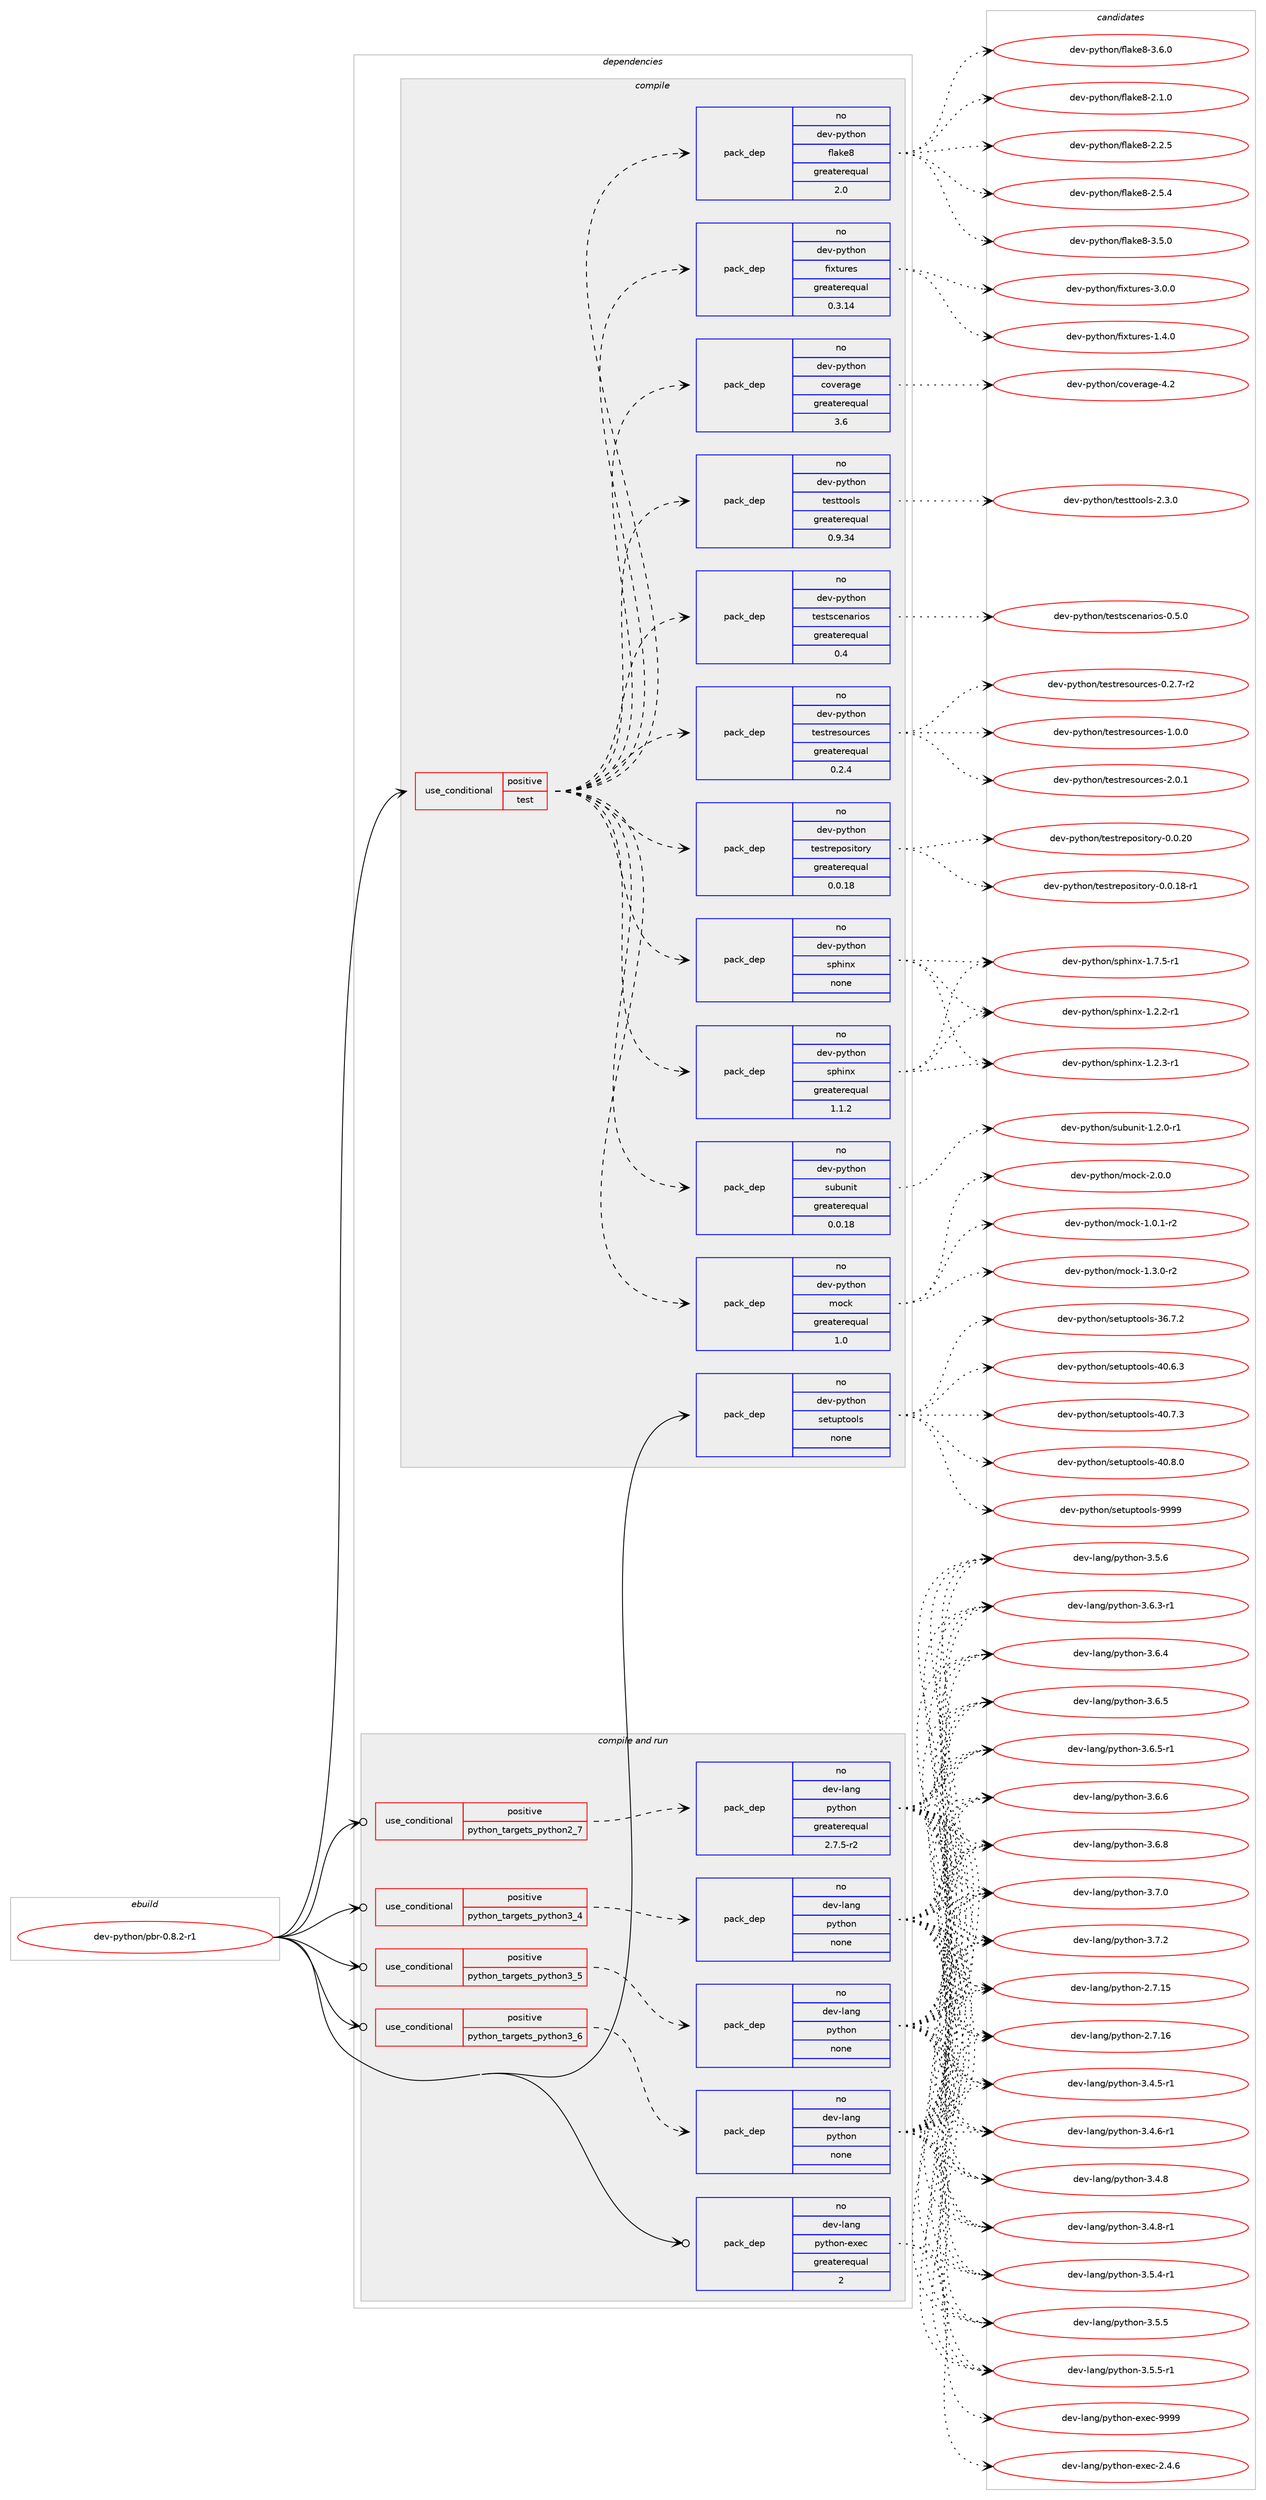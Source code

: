 digraph prolog {

# *************
# Graph options
# *************

newrank=true;
concentrate=true;
compound=true;
graph [rankdir=LR,fontname=Helvetica,fontsize=10,ranksep=1.5];#, ranksep=2.5, nodesep=0.2];
edge  [arrowhead=vee];
node  [fontname=Helvetica,fontsize=10];

# **********
# The ebuild
# **********

subgraph cluster_leftcol {
color=gray;
rank=same;
label=<<i>ebuild</i>>;
id [label="dev-python/pbr-0.8.2-r1", color=red, width=4, href="../dev-python/pbr-0.8.2-r1.svg"];
}

# ****************
# The dependencies
# ****************

subgraph cluster_midcol {
color=gray;
label=<<i>dependencies</i>>;
subgraph cluster_compile {
fillcolor="#eeeeee";
style=filled;
label=<<i>compile</i>>;
subgraph cond379164 {
dependency1424732 [label=<<TABLE BORDER="0" CELLBORDER="1" CELLSPACING="0" CELLPADDING="4"><TR><TD ROWSPAN="3" CELLPADDING="10">use_conditional</TD></TR><TR><TD>positive</TD></TR><TR><TD>test</TD></TR></TABLE>>, shape=none, color=red];
subgraph pack1022258 {
dependency1424733 [label=<<TABLE BORDER="0" CELLBORDER="1" CELLSPACING="0" CELLPADDING="4" WIDTH="220"><TR><TD ROWSPAN="6" CELLPADDING="30">pack_dep</TD></TR><TR><TD WIDTH="110">no</TD></TR><TR><TD>dev-python</TD></TR><TR><TD>coverage</TD></TR><TR><TD>greaterequal</TD></TR><TR><TD>3.6</TD></TR></TABLE>>, shape=none, color=blue];
}
dependency1424732:e -> dependency1424733:w [weight=20,style="dashed",arrowhead="vee"];
subgraph pack1022259 {
dependency1424734 [label=<<TABLE BORDER="0" CELLBORDER="1" CELLSPACING="0" CELLPADDING="4" WIDTH="220"><TR><TD ROWSPAN="6" CELLPADDING="30">pack_dep</TD></TR><TR><TD WIDTH="110">no</TD></TR><TR><TD>dev-python</TD></TR><TR><TD>fixtures</TD></TR><TR><TD>greaterequal</TD></TR><TR><TD>0.3.14</TD></TR></TABLE>>, shape=none, color=blue];
}
dependency1424732:e -> dependency1424734:w [weight=20,style="dashed",arrowhead="vee"];
subgraph pack1022260 {
dependency1424735 [label=<<TABLE BORDER="0" CELLBORDER="1" CELLSPACING="0" CELLPADDING="4" WIDTH="220"><TR><TD ROWSPAN="6" CELLPADDING="30">pack_dep</TD></TR><TR><TD WIDTH="110">no</TD></TR><TR><TD>dev-python</TD></TR><TR><TD>flake8</TD></TR><TR><TD>greaterequal</TD></TR><TR><TD>2.0</TD></TR></TABLE>>, shape=none, color=blue];
}
dependency1424732:e -> dependency1424735:w [weight=20,style="dashed",arrowhead="vee"];
subgraph pack1022261 {
dependency1424736 [label=<<TABLE BORDER="0" CELLBORDER="1" CELLSPACING="0" CELLPADDING="4" WIDTH="220"><TR><TD ROWSPAN="6" CELLPADDING="30">pack_dep</TD></TR><TR><TD WIDTH="110">no</TD></TR><TR><TD>dev-python</TD></TR><TR><TD>mock</TD></TR><TR><TD>greaterequal</TD></TR><TR><TD>1.0</TD></TR></TABLE>>, shape=none, color=blue];
}
dependency1424732:e -> dependency1424736:w [weight=20,style="dashed",arrowhead="vee"];
subgraph pack1022262 {
dependency1424737 [label=<<TABLE BORDER="0" CELLBORDER="1" CELLSPACING="0" CELLPADDING="4" WIDTH="220"><TR><TD ROWSPAN="6" CELLPADDING="30">pack_dep</TD></TR><TR><TD WIDTH="110">no</TD></TR><TR><TD>dev-python</TD></TR><TR><TD>subunit</TD></TR><TR><TD>greaterequal</TD></TR><TR><TD>0.0.18</TD></TR></TABLE>>, shape=none, color=blue];
}
dependency1424732:e -> dependency1424737:w [weight=20,style="dashed",arrowhead="vee"];
subgraph pack1022263 {
dependency1424738 [label=<<TABLE BORDER="0" CELLBORDER="1" CELLSPACING="0" CELLPADDING="4" WIDTH="220"><TR><TD ROWSPAN="6" CELLPADDING="30">pack_dep</TD></TR><TR><TD WIDTH="110">no</TD></TR><TR><TD>dev-python</TD></TR><TR><TD>sphinx</TD></TR><TR><TD>greaterequal</TD></TR><TR><TD>1.1.2</TD></TR></TABLE>>, shape=none, color=blue];
}
dependency1424732:e -> dependency1424738:w [weight=20,style="dashed",arrowhead="vee"];
subgraph pack1022264 {
dependency1424739 [label=<<TABLE BORDER="0" CELLBORDER="1" CELLSPACING="0" CELLPADDING="4" WIDTH="220"><TR><TD ROWSPAN="6" CELLPADDING="30">pack_dep</TD></TR><TR><TD WIDTH="110">no</TD></TR><TR><TD>dev-python</TD></TR><TR><TD>sphinx</TD></TR><TR><TD>none</TD></TR><TR><TD></TD></TR></TABLE>>, shape=none, color=blue];
}
dependency1424732:e -> dependency1424739:w [weight=20,style="dashed",arrowhead="vee"];
subgraph pack1022265 {
dependency1424740 [label=<<TABLE BORDER="0" CELLBORDER="1" CELLSPACING="0" CELLPADDING="4" WIDTH="220"><TR><TD ROWSPAN="6" CELLPADDING="30">pack_dep</TD></TR><TR><TD WIDTH="110">no</TD></TR><TR><TD>dev-python</TD></TR><TR><TD>testrepository</TD></TR><TR><TD>greaterequal</TD></TR><TR><TD>0.0.18</TD></TR></TABLE>>, shape=none, color=blue];
}
dependency1424732:e -> dependency1424740:w [weight=20,style="dashed",arrowhead="vee"];
subgraph pack1022266 {
dependency1424741 [label=<<TABLE BORDER="0" CELLBORDER="1" CELLSPACING="0" CELLPADDING="4" WIDTH="220"><TR><TD ROWSPAN="6" CELLPADDING="30">pack_dep</TD></TR><TR><TD WIDTH="110">no</TD></TR><TR><TD>dev-python</TD></TR><TR><TD>testresources</TD></TR><TR><TD>greaterequal</TD></TR><TR><TD>0.2.4</TD></TR></TABLE>>, shape=none, color=blue];
}
dependency1424732:e -> dependency1424741:w [weight=20,style="dashed",arrowhead="vee"];
subgraph pack1022267 {
dependency1424742 [label=<<TABLE BORDER="0" CELLBORDER="1" CELLSPACING="0" CELLPADDING="4" WIDTH="220"><TR><TD ROWSPAN="6" CELLPADDING="30">pack_dep</TD></TR><TR><TD WIDTH="110">no</TD></TR><TR><TD>dev-python</TD></TR><TR><TD>testscenarios</TD></TR><TR><TD>greaterequal</TD></TR><TR><TD>0.4</TD></TR></TABLE>>, shape=none, color=blue];
}
dependency1424732:e -> dependency1424742:w [weight=20,style="dashed",arrowhead="vee"];
subgraph pack1022268 {
dependency1424743 [label=<<TABLE BORDER="0" CELLBORDER="1" CELLSPACING="0" CELLPADDING="4" WIDTH="220"><TR><TD ROWSPAN="6" CELLPADDING="30">pack_dep</TD></TR><TR><TD WIDTH="110">no</TD></TR><TR><TD>dev-python</TD></TR><TR><TD>testtools</TD></TR><TR><TD>greaterequal</TD></TR><TR><TD>0.9.34</TD></TR></TABLE>>, shape=none, color=blue];
}
dependency1424732:e -> dependency1424743:w [weight=20,style="dashed",arrowhead="vee"];
}
id:e -> dependency1424732:w [weight=20,style="solid",arrowhead="vee"];
subgraph pack1022269 {
dependency1424744 [label=<<TABLE BORDER="0" CELLBORDER="1" CELLSPACING="0" CELLPADDING="4" WIDTH="220"><TR><TD ROWSPAN="6" CELLPADDING="30">pack_dep</TD></TR><TR><TD WIDTH="110">no</TD></TR><TR><TD>dev-python</TD></TR><TR><TD>setuptools</TD></TR><TR><TD>none</TD></TR><TR><TD></TD></TR></TABLE>>, shape=none, color=blue];
}
id:e -> dependency1424744:w [weight=20,style="solid",arrowhead="vee"];
}
subgraph cluster_compileandrun {
fillcolor="#eeeeee";
style=filled;
label=<<i>compile and run</i>>;
subgraph cond379165 {
dependency1424745 [label=<<TABLE BORDER="0" CELLBORDER="1" CELLSPACING="0" CELLPADDING="4"><TR><TD ROWSPAN="3" CELLPADDING="10">use_conditional</TD></TR><TR><TD>positive</TD></TR><TR><TD>python_targets_python2_7</TD></TR></TABLE>>, shape=none, color=red];
subgraph pack1022270 {
dependency1424746 [label=<<TABLE BORDER="0" CELLBORDER="1" CELLSPACING="0" CELLPADDING="4" WIDTH="220"><TR><TD ROWSPAN="6" CELLPADDING="30">pack_dep</TD></TR><TR><TD WIDTH="110">no</TD></TR><TR><TD>dev-lang</TD></TR><TR><TD>python</TD></TR><TR><TD>greaterequal</TD></TR><TR><TD>2.7.5-r2</TD></TR></TABLE>>, shape=none, color=blue];
}
dependency1424745:e -> dependency1424746:w [weight=20,style="dashed",arrowhead="vee"];
}
id:e -> dependency1424745:w [weight=20,style="solid",arrowhead="odotvee"];
subgraph cond379166 {
dependency1424747 [label=<<TABLE BORDER="0" CELLBORDER="1" CELLSPACING="0" CELLPADDING="4"><TR><TD ROWSPAN="3" CELLPADDING="10">use_conditional</TD></TR><TR><TD>positive</TD></TR><TR><TD>python_targets_python3_4</TD></TR></TABLE>>, shape=none, color=red];
subgraph pack1022271 {
dependency1424748 [label=<<TABLE BORDER="0" CELLBORDER="1" CELLSPACING="0" CELLPADDING="4" WIDTH="220"><TR><TD ROWSPAN="6" CELLPADDING="30">pack_dep</TD></TR><TR><TD WIDTH="110">no</TD></TR><TR><TD>dev-lang</TD></TR><TR><TD>python</TD></TR><TR><TD>none</TD></TR><TR><TD></TD></TR></TABLE>>, shape=none, color=blue];
}
dependency1424747:e -> dependency1424748:w [weight=20,style="dashed",arrowhead="vee"];
}
id:e -> dependency1424747:w [weight=20,style="solid",arrowhead="odotvee"];
subgraph cond379167 {
dependency1424749 [label=<<TABLE BORDER="0" CELLBORDER="1" CELLSPACING="0" CELLPADDING="4"><TR><TD ROWSPAN="3" CELLPADDING="10">use_conditional</TD></TR><TR><TD>positive</TD></TR><TR><TD>python_targets_python3_5</TD></TR></TABLE>>, shape=none, color=red];
subgraph pack1022272 {
dependency1424750 [label=<<TABLE BORDER="0" CELLBORDER="1" CELLSPACING="0" CELLPADDING="4" WIDTH="220"><TR><TD ROWSPAN="6" CELLPADDING="30">pack_dep</TD></TR><TR><TD WIDTH="110">no</TD></TR><TR><TD>dev-lang</TD></TR><TR><TD>python</TD></TR><TR><TD>none</TD></TR><TR><TD></TD></TR></TABLE>>, shape=none, color=blue];
}
dependency1424749:e -> dependency1424750:w [weight=20,style="dashed",arrowhead="vee"];
}
id:e -> dependency1424749:w [weight=20,style="solid",arrowhead="odotvee"];
subgraph cond379168 {
dependency1424751 [label=<<TABLE BORDER="0" CELLBORDER="1" CELLSPACING="0" CELLPADDING="4"><TR><TD ROWSPAN="3" CELLPADDING="10">use_conditional</TD></TR><TR><TD>positive</TD></TR><TR><TD>python_targets_python3_6</TD></TR></TABLE>>, shape=none, color=red];
subgraph pack1022273 {
dependency1424752 [label=<<TABLE BORDER="0" CELLBORDER="1" CELLSPACING="0" CELLPADDING="4" WIDTH="220"><TR><TD ROWSPAN="6" CELLPADDING="30">pack_dep</TD></TR><TR><TD WIDTH="110">no</TD></TR><TR><TD>dev-lang</TD></TR><TR><TD>python</TD></TR><TR><TD>none</TD></TR><TR><TD></TD></TR></TABLE>>, shape=none, color=blue];
}
dependency1424751:e -> dependency1424752:w [weight=20,style="dashed",arrowhead="vee"];
}
id:e -> dependency1424751:w [weight=20,style="solid",arrowhead="odotvee"];
subgraph pack1022274 {
dependency1424753 [label=<<TABLE BORDER="0" CELLBORDER="1" CELLSPACING="0" CELLPADDING="4" WIDTH="220"><TR><TD ROWSPAN="6" CELLPADDING="30">pack_dep</TD></TR><TR><TD WIDTH="110">no</TD></TR><TR><TD>dev-lang</TD></TR><TR><TD>python-exec</TD></TR><TR><TD>greaterequal</TD></TR><TR><TD>2</TD></TR></TABLE>>, shape=none, color=blue];
}
id:e -> dependency1424753:w [weight=20,style="solid",arrowhead="odotvee"];
}
subgraph cluster_run {
fillcolor="#eeeeee";
style=filled;
label=<<i>run</i>>;
}
}

# **************
# The candidates
# **************

subgraph cluster_choices {
rank=same;
color=gray;
label=<<i>candidates</i>>;

subgraph choice1022258 {
color=black;
nodesep=1;
choice1001011184511212111610411111047991111181011149710310145524650 [label="dev-python/coverage-4.2", color=red, width=4,href="../dev-python/coverage-4.2.svg"];
dependency1424733:e -> choice1001011184511212111610411111047991111181011149710310145524650:w [style=dotted,weight="100"];
}
subgraph choice1022259 {
color=black;
nodesep=1;
choice1001011184511212111610411111047102105120116117114101115454946524648 [label="dev-python/fixtures-1.4.0", color=red, width=4,href="../dev-python/fixtures-1.4.0.svg"];
choice1001011184511212111610411111047102105120116117114101115455146484648 [label="dev-python/fixtures-3.0.0", color=red, width=4,href="../dev-python/fixtures-3.0.0.svg"];
dependency1424734:e -> choice1001011184511212111610411111047102105120116117114101115454946524648:w [style=dotted,weight="100"];
dependency1424734:e -> choice1001011184511212111610411111047102105120116117114101115455146484648:w [style=dotted,weight="100"];
}
subgraph choice1022260 {
color=black;
nodesep=1;
choice10010111845112121116104111110471021089710710156455046494648 [label="dev-python/flake8-2.1.0", color=red, width=4,href="../dev-python/flake8-2.1.0.svg"];
choice10010111845112121116104111110471021089710710156455046504653 [label="dev-python/flake8-2.2.5", color=red, width=4,href="../dev-python/flake8-2.2.5.svg"];
choice10010111845112121116104111110471021089710710156455046534652 [label="dev-python/flake8-2.5.4", color=red, width=4,href="../dev-python/flake8-2.5.4.svg"];
choice10010111845112121116104111110471021089710710156455146534648 [label="dev-python/flake8-3.5.0", color=red, width=4,href="../dev-python/flake8-3.5.0.svg"];
choice10010111845112121116104111110471021089710710156455146544648 [label="dev-python/flake8-3.6.0", color=red, width=4,href="../dev-python/flake8-3.6.0.svg"];
dependency1424735:e -> choice10010111845112121116104111110471021089710710156455046494648:w [style=dotted,weight="100"];
dependency1424735:e -> choice10010111845112121116104111110471021089710710156455046504653:w [style=dotted,weight="100"];
dependency1424735:e -> choice10010111845112121116104111110471021089710710156455046534652:w [style=dotted,weight="100"];
dependency1424735:e -> choice10010111845112121116104111110471021089710710156455146534648:w [style=dotted,weight="100"];
dependency1424735:e -> choice10010111845112121116104111110471021089710710156455146544648:w [style=dotted,weight="100"];
}
subgraph choice1022261 {
color=black;
nodesep=1;
choice1001011184511212111610411111047109111991074549464846494511450 [label="dev-python/mock-1.0.1-r2", color=red, width=4,href="../dev-python/mock-1.0.1-r2.svg"];
choice1001011184511212111610411111047109111991074549465146484511450 [label="dev-python/mock-1.3.0-r2", color=red, width=4,href="../dev-python/mock-1.3.0-r2.svg"];
choice100101118451121211161041111104710911199107455046484648 [label="dev-python/mock-2.0.0", color=red, width=4,href="../dev-python/mock-2.0.0.svg"];
dependency1424736:e -> choice1001011184511212111610411111047109111991074549464846494511450:w [style=dotted,weight="100"];
dependency1424736:e -> choice1001011184511212111610411111047109111991074549465146484511450:w [style=dotted,weight="100"];
dependency1424736:e -> choice100101118451121211161041111104710911199107455046484648:w [style=dotted,weight="100"];
}
subgraph choice1022262 {
color=black;
nodesep=1;
choice1001011184511212111610411111047115117981171101051164549465046484511449 [label="dev-python/subunit-1.2.0-r1", color=red, width=4,href="../dev-python/subunit-1.2.0-r1.svg"];
dependency1424737:e -> choice1001011184511212111610411111047115117981171101051164549465046484511449:w [style=dotted,weight="100"];
}
subgraph choice1022263 {
color=black;
nodesep=1;
choice10010111845112121116104111110471151121041051101204549465046504511449 [label="dev-python/sphinx-1.2.2-r1", color=red, width=4,href="../dev-python/sphinx-1.2.2-r1.svg"];
choice10010111845112121116104111110471151121041051101204549465046514511449 [label="dev-python/sphinx-1.2.3-r1", color=red, width=4,href="../dev-python/sphinx-1.2.3-r1.svg"];
choice10010111845112121116104111110471151121041051101204549465546534511449 [label="dev-python/sphinx-1.7.5-r1", color=red, width=4,href="../dev-python/sphinx-1.7.5-r1.svg"];
dependency1424738:e -> choice10010111845112121116104111110471151121041051101204549465046504511449:w [style=dotted,weight="100"];
dependency1424738:e -> choice10010111845112121116104111110471151121041051101204549465046514511449:w [style=dotted,weight="100"];
dependency1424738:e -> choice10010111845112121116104111110471151121041051101204549465546534511449:w [style=dotted,weight="100"];
}
subgraph choice1022264 {
color=black;
nodesep=1;
choice10010111845112121116104111110471151121041051101204549465046504511449 [label="dev-python/sphinx-1.2.2-r1", color=red, width=4,href="../dev-python/sphinx-1.2.2-r1.svg"];
choice10010111845112121116104111110471151121041051101204549465046514511449 [label="dev-python/sphinx-1.2.3-r1", color=red, width=4,href="../dev-python/sphinx-1.2.3-r1.svg"];
choice10010111845112121116104111110471151121041051101204549465546534511449 [label="dev-python/sphinx-1.7.5-r1", color=red, width=4,href="../dev-python/sphinx-1.7.5-r1.svg"];
dependency1424739:e -> choice10010111845112121116104111110471151121041051101204549465046504511449:w [style=dotted,weight="100"];
dependency1424739:e -> choice10010111845112121116104111110471151121041051101204549465046514511449:w [style=dotted,weight="100"];
dependency1424739:e -> choice10010111845112121116104111110471151121041051101204549465546534511449:w [style=dotted,weight="100"];
}
subgraph choice1022265 {
color=black;
nodesep=1;
choice1001011184511212111610411111047116101115116114101112111115105116111114121454846484649564511449 [label="dev-python/testrepository-0.0.18-r1", color=red, width=4,href="../dev-python/testrepository-0.0.18-r1.svg"];
choice100101118451121211161041111104711610111511611410111211111510511611111412145484648465048 [label="dev-python/testrepository-0.0.20", color=red, width=4,href="../dev-python/testrepository-0.0.20.svg"];
dependency1424740:e -> choice1001011184511212111610411111047116101115116114101112111115105116111114121454846484649564511449:w [style=dotted,weight="100"];
dependency1424740:e -> choice100101118451121211161041111104711610111511611410111211111510511611111412145484648465048:w [style=dotted,weight="100"];
}
subgraph choice1022266 {
color=black;
nodesep=1;
choice1001011184511212111610411111047116101115116114101115111117114991011154548465046554511450 [label="dev-python/testresources-0.2.7-r2", color=red, width=4,href="../dev-python/testresources-0.2.7-r2.svg"];
choice100101118451121211161041111104711610111511611410111511111711499101115454946484648 [label="dev-python/testresources-1.0.0", color=red, width=4,href="../dev-python/testresources-1.0.0.svg"];
choice100101118451121211161041111104711610111511611410111511111711499101115455046484649 [label="dev-python/testresources-2.0.1", color=red, width=4,href="../dev-python/testresources-2.0.1.svg"];
dependency1424741:e -> choice1001011184511212111610411111047116101115116114101115111117114991011154548465046554511450:w [style=dotted,weight="100"];
dependency1424741:e -> choice100101118451121211161041111104711610111511611410111511111711499101115454946484648:w [style=dotted,weight="100"];
dependency1424741:e -> choice100101118451121211161041111104711610111511611410111511111711499101115455046484649:w [style=dotted,weight="100"];
}
subgraph choice1022267 {
color=black;
nodesep=1;
choice10010111845112121116104111110471161011151161159910111097114105111115454846534648 [label="dev-python/testscenarios-0.5.0", color=red, width=4,href="../dev-python/testscenarios-0.5.0.svg"];
dependency1424742:e -> choice10010111845112121116104111110471161011151161159910111097114105111115454846534648:w [style=dotted,weight="100"];
}
subgraph choice1022268 {
color=black;
nodesep=1;
choice1001011184511212111610411111047116101115116116111111108115455046514648 [label="dev-python/testtools-2.3.0", color=red, width=4,href="../dev-python/testtools-2.3.0.svg"];
dependency1424743:e -> choice1001011184511212111610411111047116101115116116111111108115455046514648:w [style=dotted,weight="100"];
}
subgraph choice1022269 {
color=black;
nodesep=1;
choice100101118451121211161041111104711510111611711211611111110811545515446554650 [label="dev-python/setuptools-36.7.2", color=red, width=4,href="../dev-python/setuptools-36.7.2.svg"];
choice100101118451121211161041111104711510111611711211611111110811545524846544651 [label="dev-python/setuptools-40.6.3", color=red, width=4,href="../dev-python/setuptools-40.6.3.svg"];
choice100101118451121211161041111104711510111611711211611111110811545524846554651 [label="dev-python/setuptools-40.7.3", color=red, width=4,href="../dev-python/setuptools-40.7.3.svg"];
choice100101118451121211161041111104711510111611711211611111110811545524846564648 [label="dev-python/setuptools-40.8.0", color=red, width=4,href="../dev-python/setuptools-40.8.0.svg"];
choice10010111845112121116104111110471151011161171121161111111081154557575757 [label="dev-python/setuptools-9999", color=red, width=4,href="../dev-python/setuptools-9999.svg"];
dependency1424744:e -> choice100101118451121211161041111104711510111611711211611111110811545515446554650:w [style=dotted,weight="100"];
dependency1424744:e -> choice100101118451121211161041111104711510111611711211611111110811545524846544651:w [style=dotted,weight="100"];
dependency1424744:e -> choice100101118451121211161041111104711510111611711211611111110811545524846554651:w [style=dotted,weight="100"];
dependency1424744:e -> choice100101118451121211161041111104711510111611711211611111110811545524846564648:w [style=dotted,weight="100"];
dependency1424744:e -> choice10010111845112121116104111110471151011161171121161111111081154557575757:w [style=dotted,weight="100"];
}
subgraph choice1022270 {
color=black;
nodesep=1;
choice10010111845108971101034711212111610411111045504655464953 [label="dev-lang/python-2.7.15", color=red, width=4,href="../dev-lang/python-2.7.15.svg"];
choice10010111845108971101034711212111610411111045504655464954 [label="dev-lang/python-2.7.16", color=red, width=4,href="../dev-lang/python-2.7.16.svg"];
choice1001011184510897110103471121211161041111104551465246534511449 [label="dev-lang/python-3.4.5-r1", color=red, width=4,href="../dev-lang/python-3.4.5-r1.svg"];
choice1001011184510897110103471121211161041111104551465246544511449 [label="dev-lang/python-3.4.6-r1", color=red, width=4,href="../dev-lang/python-3.4.6-r1.svg"];
choice100101118451089711010347112121116104111110455146524656 [label="dev-lang/python-3.4.8", color=red, width=4,href="../dev-lang/python-3.4.8.svg"];
choice1001011184510897110103471121211161041111104551465246564511449 [label="dev-lang/python-3.4.8-r1", color=red, width=4,href="../dev-lang/python-3.4.8-r1.svg"];
choice1001011184510897110103471121211161041111104551465346524511449 [label="dev-lang/python-3.5.4-r1", color=red, width=4,href="../dev-lang/python-3.5.4-r1.svg"];
choice100101118451089711010347112121116104111110455146534653 [label="dev-lang/python-3.5.5", color=red, width=4,href="../dev-lang/python-3.5.5.svg"];
choice1001011184510897110103471121211161041111104551465346534511449 [label="dev-lang/python-3.5.5-r1", color=red, width=4,href="../dev-lang/python-3.5.5-r1.svg"];
choice100101118451089711010347112121116104111110455146534654 [label="dev-lang/python-3.5.6", color=red, width=4,href="../dev-lang/python-3.5.6.svg"];
choice1001011184510897110103471121211161041111104551465446514511449 [label="dev-lang/python-3.6.3-r1", color=red, width=4,href="../dev-lang/python-3.6.3-r1.svg"];
choice100101118451089711010347112121116104111110455146544652 [label="dev-lang/python-3.6.4", color=red, width=4,href="../dev-lang/python-3.6.4.svg"];
choice100101118451089711010347112121116104111110455146544653 [label="dev-lang/python-3.6.5", color=red, width=4,href="../dev-lang/python-3.6.5.svg"];
choice1001011184510897110103471121211161041111104551465446534511449 [label="dev-lang/python-3.6.5-r1", color=red, width=4,href="../dev-lang/python-3.6.5-r1.svg"];
choice100101118451089711010347112121116104111110455146544654 [label="dev-lang/python-3.6.6", color=red, width=4,href="../dev-lang/python-3.6.6.svg"];
choice100101118451089711010347112121116104111110455146544656 [label="dev-lang/python-3.6.8", color=red, width=4,href="../dev-lang/python-3.6.8.svg"];
choice100101118451089711010347112121116104111110455146554648 [label="dev-lang/python-3.7.0", color=red, width=4,href="../dev-lang/python-3.7.0.svg"];
choice100101118451089711010347112121116104111110455146554650 [label="dev-lang/python-3.7.2", color=red, width=4,href="../dev-lang/python-3.7.2.svg"];
dependency1424746:e -> choice10010111845108971101034711212111610411111045504655464953:w [style=dotted,weight="100"];
dependency1424746:e -> choice10010111845108971101034711212111610411111045504655464954:w [style=dotted,weight="100"];
dependency1424746:e -> choice1001011184510897110103471121211161041111104551465246534511449:w [style=dotted,weight="100"];
dependency1424746:e -> choice1001011184510897110103471121211161041111104551465246544511449:w [style=dotted,weight="100"];
dependency1424746:e -> choice100101118451089711010347112121116104111110455146524656:w [style=dotted,weight="100"];
dependency1424746:e -> choice1001011184510897110103471121211161041111104551465246564511449:w [style=dotted,weight="100"];
dependency1424746:e -> choice1001011184510897110103471121211161041111104551465346524511449:w [style=dotted,weight="100"];
dependency1424746:e -> choice100101118451089711010347112121116104111110455146534653:w [style=dotted,weight="100"];
dependency1424746:e -> choice1001011184510897110103471121211161041111104551465346534511449:w [style=dotted,weight="100"];
dependency1424746:e -> choice100101118451089711010347112121116104111110455146534654:w [style=dotted,weight="100"];
dependency1424746:e -> choice1001011184510897110103471121211161041111104551465446514511449:w [style=dotted,weight="100"];
dependency1424746:e -> choice100101118451089711010347112121116104111110455146544652:w [style=dotted,weight="100"];
dependency1424746:e -> choice100101118451089711010347112121116104111110455146544653:w [style=dotted,weight="100"];
dependency1424746:e -> choice1001011184510897110103471121211161041111104551465446534511449:w [style=dotted,weight="100"];
dependency1424746:e -> choice100101118451089711010347112121116104111110455146544654:w [style=dotted,weight="100"];
dependency1424746:e -> choice100101118451089711010347112121116104111110455146544656:w [style=dotted,weight="100"];
dependency1424746:e -> choice100101118451089711010347112121116104111110455146554648:w [style=dotted,weight="100"];
dependency1424746:e -> choice100101118451089711010347112121116104111110455146554650:w [style=dotted,weight="100"];
}
subgraph choice1022271 {
color=black;
nodesep=1;
choice10010111845108971101034711212111610411111045504655464953 [label="dev-lang/python-2.7.15", color=red, width=4,href="../dev-lang/python-2.7.15.svg"];
choice10010111845108971101034711212111610411111045504655464954 [label="dev-lang/python-2.7.16", color=red, width=4,href="../dev-lang/python-2.7.16.svg"];
choice1001011184510897110103471121211161041111104551465246534511449 [label="dev-lang/python-3.4.5-r1", color=red, width=4,href="../dev-lang/python-3.4.5-r1.svg"];
choice1001011184510897110103471121211161041111104551465246544511449 [label="dev-lang/python-3.4.6-r1", color=red, width=4,href="../dev-lang/python-3.4.6-r1.svg"];
choice100101118451089711010347112121116104111110455146524656 [label="dev-lang/python-3.4.8", color=red, width=4,href="../dev-lang/python-3.4.8.svg"];
choice1001011184510897110103471121211161041111104551465246564511449 [label="dev-lang/python-3.4.8-r1", color=red, width=4,href="../dev-lang/python-3.4.8-r1.svg"];
choice1001011184510897110103471121211161041111104551465346524511449 [label="dev-lang/python-3.5.4-r1", color=red, width=4,href="../dev-lang/python-3.5.4-r1.svg"];
choice100101118451089711010347112121116104111110455146534653 [label="dev-lang/python-3.5.5", color=red, width=4,href="../dev-lang/python-3.5.5.svg"];
choice1001011184510897110103471121211161041111104551465346534511449 [label="dev-lang/python-3.5.5-r1", color=red, width=4,href="../dev-lang/python-3.5.5-r1.svg"];
choice100101118451089711010347112121116104111110455146534654 [label="dev-lang/python-3.5.6", color=red, width=4,href="../dev-lang/python-3.5.6.svg"];
choice1001011184510897110103471121211161041111104551465446514511449 [label="dev-lang/python-3.6.3-r1", color=red, width=4,href="../dev-lang/python-3.6.3-r1.svg"];
choice100101118451089711010347112121116104111110455146544652 [label="dev-lang/python-3.6.4", color=red, width=4,href="../dev-lang/python-3.6.4.svg"];
choice100101118451089711010347112121116104111110455146544653 [label="dev-lang/python-3.6.5", color=red, width=4,href="../dev-lang/python-3.6.5.svg"];
choice1001011184510897110103471121211161041111104551465446534511449 [label="dev-lang/python-3.6.5-r1", color=red, width=4,href="../dev-lang/python-3.6.5-r1.svg"];
choice100101118451089711010347112121116104111110455146544654 [label="dev-lang/python-3.6.6", color=red, width=4,href="../dev-lang/python-3.6.6.svg"];
choice100101118451089711010347112121116104111110455146544656 [label="dev-lang/python-3.6.8", color=red, width=4,href="../dev-lang/python-3.6.8.svg"];
choice100101118451089711010347112121116104111110455146554648 [label="dev-lang/python-3.7.0", color=red, width=4,href="../dev-lang/python-3.7.0.svg"];
choice100101118451089711010347112121116104111110455146554650 [label="dev-lang/python-3.7.2", color=red, width=4,href="../dev-lang/python-3.7.2.svg"];
dependency1424748:e -> choice10010111845108971101034711212111610411111045504655464953:w [style=dotted,weight="100"];
dependency1424748:e -> choice10010111845108971101034711212111610411111045504655464954:w [style=dotted,weight="100"];
dependency1424748:e -> choice1001011184510897110103471121211161041111104551465246534511449:w [style=dotted,weight="100"];
dependency1424748:e -> choice1001011184510897110103471121211161041111104551465246544511449:w [style=dotted,weight="100"];
dependency1424748:e -> choice100101118451089711010347112121116104111110455146524656:w [style=dotted,weight="100"];
dependency1424748:e -> choice1001011184510897110103471121211161041111104551465246564511449:w [style=dotted,weight="100"];
dependency1424748:e -> choice1001011184510897110103471121211161041111104551465346524511449:w [style=dotted,weight="100"];
dependency1424748:e -> choice100101118451089711010347112121116104111110455146534653:w [style=dotted,weight="100"];
dependency1424748:e -> choice1001011184510897110103471121211161041111104551465346534511449:w [style=dotted,weight="100"];
dependency1424748:e -> choice100101118451089711010347112121116104111110455146534654:w [style=dotted,weight="100"];
dependency1424748:e -> choice1001011184510897110103471121211161041111104551465446514511449:w [style=dotted,weight="100"];
dependency1424748:e -> choice100101118451089711010347112121116104111110455146544652:w [style=dotted,weight="100"];
dependency1424748:e -> choice100101118451089711010347112121116104111110455146544653:w [style=dotted,weight="100"];
dependency1424748:e -> choice1001011184510897110103471121211161041111104551465446534511449:w [style=dotted,weight="100"];
dependency1424748:e -> choice100101118451089711010347112121116104111110455146544654:w [style=dotted,weight="100"];
dependency1424748:e -> choice100101118451089711010347112121116104111110455146544656:w [style=dotted,weight="100"];
dependency1424748:e -> choice100101118451089711010347112121116104111110455146554648:w [style=dotted,weight="100"];
dependency1424748:e -> choice100101118451089711010347112121116104111110455146554650:w [style=dotted,weight="100"];
}
subgraph choice1022272 {
color=black;
nodesep=1;
choice10010111845108971101034711212111610411111045504655464953 [label="dev-lang/python-2.7.15", color=red, width=4,href="../dev-lang/python-2.7.15.svg"];
choice10010111845108971101034711212111610411111045504655464954 [label="dev-lang/python-2.7.16", color=red, width=4,href="../dev-lang/python-2.7.16.svg"];
choice1001011184510897110103471121211161041111104551465246534511449 [label="dev-lang/python-3.4.5-r1", color=red, width=4,href="../dev-lang/python-3.4.5-r1.svg"];
choice1001011184510897110103471121211161041111104551465246544511449 [label="dev-lang/python-3.4.6-r1", color=red, width=4,href="../dev-lang/python-3.4.6-r1.svg"];
choice100101118451089711010347112121116104111110455146524656 [label="dev-lang/python-3.4.8", color=red, width=4,href="../dev-lang/python-3.4.8.svg"];
choice1001011184510897110103471121211161041111104551465246564511449 [label="dev-lang/python-3.4.8-r1", color=red, width=4,href="../dev-lang/python-3.4.8-r1.svg"];
choice1001011184510897110103471121211161041111104551465346524511449 [label="dev-lang/python-3.5.4-r1", color=red, width=4,href="../dev-lang/python-3.5.4-r1.svg"];
choice100101118451089711010347112121116104111110455146534653 [label="dev-lang/python-3.5.5", color=red, width=4,href="../dev-lang/python-3.5.5.svg"];
choice1001011184510897110103471121211161041111104551465346534511449 [label="dev-lang/python-3.5.5-r1", color=red, width=4,href="../dev-lang/python-3.5.5-r1.svg"];
choice100101118451089711010347112121116104111110455146534654 [label="dev-lang/python-3.5.6", color=red, width=4,href="../dev-lang/python-3.5.6.svg"];
choice1001011184510897110103471121211161041111104551465446514511449 [label="dev-lang/python-3.6.3-r1", color=red, width=4,href="../dev-lang/python-3.6.3-r1.svg"];
choice100101118451089711010347112121116104111110455146544652 [label="dev-lang/python-3.6.4", color=red, width=4,href="../dev-lang/python-3.6.4.svg"];
choice100101118451089711010347112121116104111110455146544653 [label="dev-lang/python-3.6.5", color=red, width=4,href="../dev-lang/python-3.6.5.svg"];
choice1001011184510897110103471121211161041111104551465446534511449 [label="dev-lang/python-3.6.5-r1", color=red, width=4,href="../dev-lang/python-3.6.5-r1.svg"];
choice100101118451089711010347112121116104111110455146544654 [label="dev-lang/python-3.6.6", color=red, width=4,href="../dev-lang/python-3.6.6.svg"];
choice100101118451089711010347112121116104111110455146544656 [label="dev-lang/python-3.6.8", color=red, width=4,href="../dev-lang/python-3.6.8.svg"];
choice100101118451089711010347112121116104111110455146554648 [label="dev-lang/python-3.7.0", color=red, width=4,href="../dev-lang/python-3.7.0.svg"];
choice100101118451089711010347112121116104111110455146554650 [label="dev-lang/python-3.7.2", color=red, width=4,href="../dev-lang/python-3.7.2.svg"];
dependency1424750:e -> choice10010111845108971101034711212111610411111045504655464953:w [style=dotted,weight="100"];
dependency1424750:e -> choice10010111845108971101034711212111610411111045504655464954:w [style=dotted,weight="100"];
dependency1424750:e -> choice1001011184510897110103471121211161041111104551465246534511449:w [style=dotted,weight="100"];
dependency1424750:e -> choice1001011184510897110103471121211161041111104551465246544511449:w [style=dotted,weight="100"];
dependency1424750:e -> choice100101118451089711010347112121116104111110455146524656:w [style=dotted,weight="100"];
dependency1424750:e -> choice1001011184510897110103471121211161041111104551465246564511449:w [style=dotted,weight="100"];
dependency1424750:e -> choice1001011184510897110103471121211161041111104551465346524511449:w [style=dotted,weight="100"];
dependency1424750:e -> choice100101118451089711010347112121116104111110455146534653:w [style=dotted,weight="100"];
dependency1424750:e -> choice1001011184510897110103471121211161041111104551465346534511449:w [style=dotted,weight="100"];
dependency1424750:e -> choice100101118451089711010347112121116104111110455146534654:w [style=dotted,weight="100"];
dependency1424750:e -> choice1001011184510897110103471121211161041111104551465446514511449:w [style=dotted,weight="100"];
dependency1424750:e -> choice100101118451089711010347112121116104111110455146544652:w [style=dotted,weight="100"];
dependency1424750:e -> choice100101118451089711010347112121116104111110455146544653:w [style=dotted,weight="100"];
dependency1424750:e -> choice1001011184510897110103471121211161041111104551465446534511449:w [style=dotted,weight="100"];
dependency1424750:e -> choice100101118451089711010347112121116104111110455146544654:w [style=dotted,weight="100"];
dependency1424750:e -> choice100101118451089711010347112121116104111110455146544656:w [style=dotted,weight="100"];
dependency1424750:e -> choice100101118451089711010347112121116104111110455146554648:w [style=dotted,weight="100"];
dependency1424750:e -> choice100101118451089711010347112121116104111110455146554650:w [style=dotted,weight="100"];
}
subgraph choice1022273 {
color=black;
nodesep=1;
choice10010111845108971101034711212111610411111045504655464953 [label="dev-lang/python-2.7.15", color=red, width=4,href="../dev-lang/python-2.7.15.svg"];
choice10010111845108971101034711212111610411111045504655464954 [label="dev-lang/python-2.7.16", color=red, width=4,href="../dev-lang/python-2.7.16.svg"];
choice1001011184510897110103471121211161041111104551465246534511449 [label="dev-lang/python-3.4.5-r1", color=red, width=4,href="../dev-lang/python-3.4.5-r1.svg"];
choice1001011184510897110103471121211161041111104551465246544511449 [label="dev-lang/python-3.4.6-r1", color=red, width=4,href="../dev-lang/python-3.4.6-r1.svg"];
choice100101118451089711010347112121116104111110455146524656 [label="dev-lang/python-3.4.8", color=red, width=4,href="../dev-lang/python-3.4.8.svg"];
choice1001011184510897110103471121211161041111104551465246564511449 [label="dev-lang/python-3.4.8-r1", color=red, width=4,href="../dev-lang/python-3.4.8-r1.svg"];
choice1001011184510897110103471121211161041111104551465346524511449 [label="dev-lang/python-3.5.4-r1", color=red, width=4,href="../dev-lang/python-3.5.4-r1.svg"];
choice100101118451089711010347112121116104111110455146534653 [label="dev-lang/python-3.5.5", color=red, width=4,href="../dev-lang/python-3.5.5.svg"];
choice1001011184510897110103471121211161041111104551465346534511449 [label="dev-lang/python-3.5.5-r1", color=red, width=4,href="../dev-lang/python-3.5.5-r1.svg"];
choice100101118451089711010347112121116104111110455146534654 [label="dev-lang/python-3.5.6", color=red, width=4,href="../dev-lang/python-3.5.6.svg"];
choice1001011184510897110103471121211161041111104551465446514511449 [label="dev-lang/python-3.6.3-r1", color=red, width=4,href="../dev-lang/python-3.6.3-r1.svg"];
choice100101118451089711010347112121116104111110455146544652 [label="dev-lang/python-3.6.4", color=red, width=4,href="../dev-lang/python-3.6.4.svg"];
choice100101118451089711010347112121116104111110455146544653 [label="dev-lang/python-3.6.5", color=red, width=4,href="../dev-lang/python-3.6.5.svg"];
choice1001011184510897110103471121211161041111104551465446534511449 [label="dev-lang/python-3.6.5-r1", color=red, width=4,href="../dev-lang/python-3.6.5-r1.svg"];
choice100101118451089711010347112121116104111110455146544654 [label="dev-lang/python-3.6.6", color=red, width=4,href="../dev-lang/python-3.6.6.svg"];
choice100101118451089711010347112121116104111110455146544656 [label="dev-lang/python-3.6.8", color=red, width=4,href="../dev-lang/python-3.6.8.svg"];
choice100101118451089711010347112121116104111110455146554648 [label="dev-lang/python-3.7.0", color=red, width=4,href="../dev-lang/python-3.7.0.svg"];
choice100101118451089711010347112121116104111110455146554650 [label="dev-lang/python-3.7.2", color=red, width=4,href="../dev-lang/python-3.7.2.svg"];
dependency1424752:e -> choice10010111845108971101034711212111610411111045504655464953:w [style=dotted,weight="100"];
dependency1424752:e -> choice10010111845108971101034711212111610411111045504655464954:w [style=dotted,weight="100"];
dependency1424752:e -> choice1001011184510897110103471121211161041111104551465246534511449:w [style=dotted,weight="100"];
dependency1424752:e -> choice1001011184510897110103471121211161041111104551465246544511449:w [style=dotted,weight="100"];
dependency1424752:e -> choice100101118451089711010347112121116104111110455146524656:w [style=dotted,weight="100"];
dependency1424752:e -> choice1001011184510897110103471121211161041111104551465246564511449:w [style=dotted,weight="100"];
dependency1424752:e -> choice1001011184510897110103471121211161041111104551465346524511449:w [style=dotted,weight="100"];
dependency1424752:e -> choice100101118451089711010347112121116104111110455146534653:w [style=dotted,weight="100"];
dependency1424752:e -> choice1001011184510897110103471121211161041111104551465346534511449:w [style=dotted,weight="100"];
dependency1424752:e -> choice100101118451089711010347112121116104111110455146534654:w [style=dotted,weight="100"];
dependency1424752:e -> choice1001011184510897110103471121211161041111104551465446514511449:w [style=dotted,weight="100"];
dependency1424752:e -> choice100101118451089711010347112121116104111110455146544652:w [style=dotted,weight="100"];
dependency1424752:e -> choice100101118451089711010347112121116104111110455146544653:w [style=dotted,weight="100"];
dependency1424752:e -> choice1001011184510897110103471121211161041111104551465446534511449:w [style=dotted,weight="100"];
dependency1424752:e -> choice100101118451089711010347112121116104111110455146544654:w [style=dotted,weight="100"];
dependency1424752:e -> choice100101118451089711010347112121116104111110455146544656:w [style=dotted,weight="100"];
dependency1424752:e -> choice100101118451089711010347112121116104111110455146554648:w [style=dotted,weight="100"];
dependency1424752:e -> choice100101118451089711010347112121116104111110455146554650:w [style=dotted,weight="100"];
}
subgraph choice1022274 {
color=black;
nodesep=1;
choice1001011184510897110103471121211161041111104510112010199455046524654 [label="dev-lang/python-exec-2.4.6", color=red, width=4,href="../dev-lang/python-exec-2.4.6.svg"];
choice10010111845108971101034711212111610411111045101120101994557575757 [label="dev-lang/python-exec-9999", color=red, width=4,href="../dev-lang/python-exec-9999.svg"];
dependency1424753:e -> choice1001011184510897110103471121211161041111104510112010199455046524654:w [style=dotted,weight="100"];
dependency1424753:e -> choice10010111845108971101034711212111610411111045101120101994557575757:w [style=dotted,weight="100"];
}
}

}
